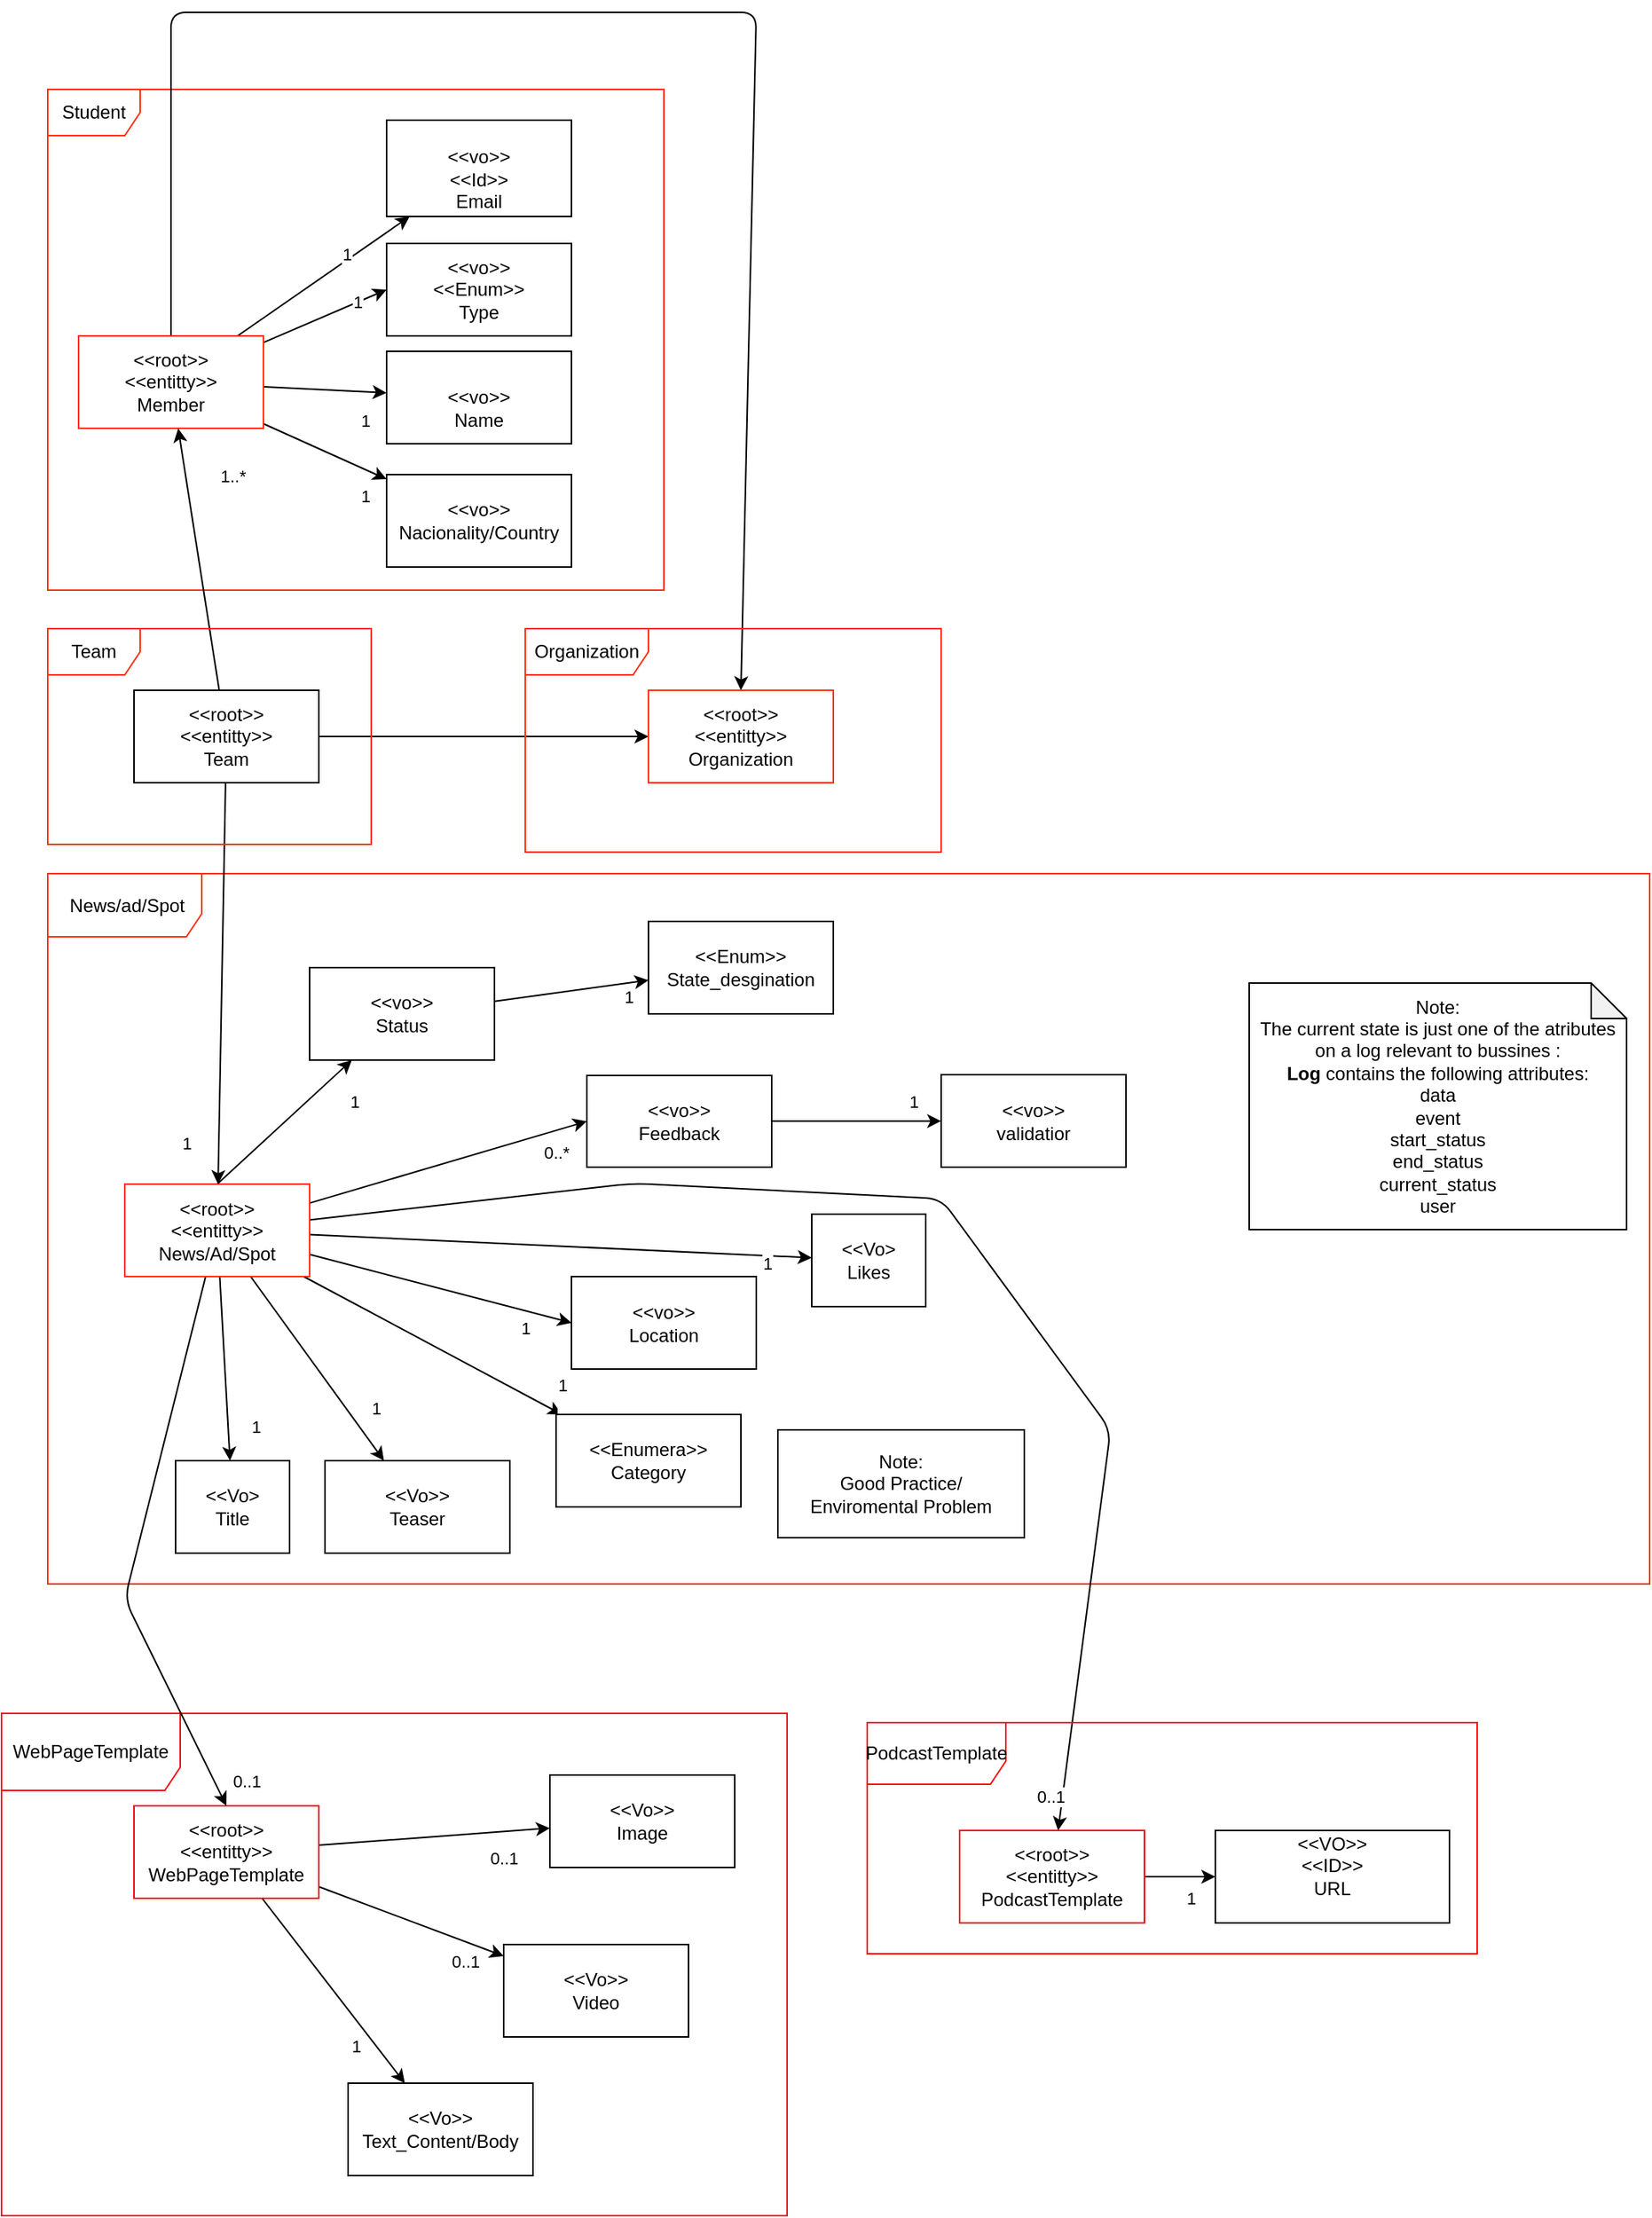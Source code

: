 <mxfile>
    <diagram id="D3sRz6WudV78egM3DdaS" name="Page-1">
        <mxGraphModel dx="1175" dy="755" grid="1" gridSize="10" guides="1" tooltips="1" connect="1" arrows="1" fold="1" page="1" pageScale="1" pageWidth="827" pageHeight="1169" background="#ffffff" math="0" shadow="0">
            <root>
                <mxCell id="0"/>
                <mxCell id="1" parent="0"/>
                <mxCell id="30" value="" style="edgeStyle=none;html=1;" parent="1" source="31" target="29" edge="1">
                    <mxGeometry relative="1" as="geometry">
                        <mxPoint x="210" y="1341.0" as="sourcePoint"/>
                    </mxGeometry>
                </mxCell>
                <mxCell id="99" value="1" style="edgeLabel;html=1;align=center;verticalAlign=middle;resizable=0;points=[];" parent="30" vertex="1" connectable="0">
                    <mxGeometry x="0.651" y="-3" relative="1" as="geometry">
                        <mxPoint x="4" y="5" as="offset"/>
                    </mxGeometry>
                </mxCell>
                <mxCell id="32" value="" style="edgeStyle=none;html=1;exitX=0.5;exitY=0;exitDx=0;exitDy=0;" parent="1" source="69" target="31" edge="1">
                    <mxGeometry relative="1" as="geometry">
                        <mxPoint x="210" y="1312.636" as="sourcePoint"/>
                    </mxGeometry>
                </mxCell>
                <mxCell id="33" value="1" style="edgeLabel;html=1;align=center;verticalAlign=middle;resizable=0;points=[];" parent="32" vertex="1" connectable="0">
                    <mxGeometry x="0.608" y="2" relative="1" as="geometry">
                        <mxPoint x="20" y="12" as="offset"/>
                    </mxGeometry>
                </mxCell>
                <mxCell id="29" value="&lt;div&gt;&amp;lt;&amp;lt;Enum&amp;gt;&amp;gt;&lt;/div&gt;State_desgination" style="whiteSpace=wrap;html=1;rounded=0;" parent="1" vertex="1">
                    <mxGeometry x="450" y="1240" width="120" height="60" as="geometry"/>
                </mxCell>
                <mxCell id="187" value="1" style="edgeStyle=none;html=1;" parent="1" source="192" target="191" edge="1">
                    <mxGeometry x="0.676" y="13" relative="1" as="geometry">
                        <mxPoint x="420" y="1250" as="targetPoint"/>
                        <mxPoint as="offset"/>
                    </mxGeometry>
                </mxCell>
                <mxCell id="190" value="" style="edgeStyle=none;html=1;entryX=0;entryY=0.5;entryDx=0;entryDy=0;" parent="1" source="69" target="192" edge="1">
                    <mxGeometry relative="1" as="geometry">
                        <mxPoint x="380" y="1293.75" as="targetPoint"/>
                    </mxGeometry>
                </mxCell>
                <mxCell id="239" value="0..*" style="edgeLabel;html=1;align=center;verticalAlign=middle;resizable=0;points=[];" parent="190" vertex="1" connectable="0">
                    <mxGeometry x="0.876" y="-3" relative="1" as="geometry">
                        <mxPoint x="-10" y="14" as="offset"/>
                    </mxGeometry>
                </mxCell>
                <mxCell id="31" value="&amp;lt;&amp;lt;vo&amp;gt;&amp;gt;&lt;div&gt;Status&lt;/div&gt;" style="whiteSpace=wrap;html=1;rounded=0;" parent="1" vertex="1">
                    <mxGeometry x="230" y="1270" width="120" height="60" as="geometry"/>
                </mxCell>
                <mxCell id="54" value="" style="edgeStyle=none;html=1;" parent="1" source="47" target="53" edge="1">
                    <mxGeometry relative="1" as="geometry"/>
                </mxCell>
                <mxCell id="130" value="1" style="edgeLabel;html=1;align=center;verticalAlign=middle;resizable=0;points=[];" parent="54" vertex="1" connectable="0">
                    <mxGeometry x="0.404" y="-5" relative="1" as="geometry">
                        <mxPoint x="-1" y="8" as="offset"/>
                    </mxGeometry>
                </mxCell>
                <mxCell id="56" value="" style="edgeStyle=none;html=1;" parent="1" source="47" target="55" edge="1">
                    <mxGeometry relative="1" as="geometry"/>
                </mxCell>
                <mxCell id="108" value="0..1" style="edgeLabel;html=1;align=center;verticalAlign=middle;resizable=0;points=[];" parent="56" vertex="1" connectable="0">
                    <mxGeometry x="0.601" relative="1" as="geometry">
                        <mxPoint y="17" as="offset"/>
                    </mxGeometry>
                </mxCell>
                <mxCell id="61" value="" style="edgeStyle=none;html=1;" parent="1" source="47" target="60" edge="1">
                    <mxGeometry relative="1" as="geometry"/>
                </mxCell>
                <mxCell id="103" value="0..1" style="edgeLabel;html=1;align=center;verticalAlign=middle;resizable=0;points=[];" parent="61" vertex="1" connectable="0">
                    <mxGeometry x="0.711" y="-1" relative="1" as="geometry">
                        <mxPoint x="-7" y="9" as="offset"/>
                    </mxGeometry>
                </mxCell>
                <mxCell id="47" value="&amp;lt;&amp;lt;root&amp;gt;&amp;gt;&lt;div&gt;&amp;lt;&amp;lt;entitty&amp;gt;&amp;gt;&lt;/div&gt;&lt;div&gt;WebPageTemplate&lt;/div&gt;" style="rounded=0;whiteSpace=wrap;html=1;strokeColor=light-dark(#fb0404, #ededed);" parent="1" vertex="1">
                    <mxGeometry x="116" y="1814" width="120" height="60" as="geometry"/>
                </mxCell>
                <mxCell id="53" value="&amp;lt;&amp;lt;Vo&amp;gt;&amp;gt;&lt;div&gt;Text_Content/Body&lt;/div&gt;" style="whiteSpace=wrap;html=1;rounded=0;" parent="1" vertex="1">
                    <mxGeometry x="255" y="1994" width="120" height="60" as="geometry"/>
                </mxCell>
                <mxCell id="55" value="&amp;lt;&amp;lt;Vo&amp;gt;&amp;gt;&lt;div&gt;Image&lt;/div&gt;" style="whiteSpace=wrap;html=1;rounded=0;" parent="1" vertex="1">
                    <mxGeometry x="386" y="1794" width="120" height="60" as="geometry"/>
                </mxCell>
                <mxCell id="58" value="WebPageTemplate" style="shape=umlFrame;whiteSpace=wrap;html=1;pointerEvents=0;strokeColor=light-dark(#ff0a0a, #ededed);width=116;height=50;" parent="1" vertex="1">
                    <mxGeometry x="30" y="1754" width="510" height="326" as="geometry"/>
                </mxCell>
                <mxCell id="59" value="Student" style="shape=umlFrame;whiteSpace=wrap;html=1;pointerEvents=0;strokeColor=#FF300D;" parent="1" vertex="1">
                    <mxGeometry x="60" y="700" width="400" height="325" as="geometry"/>
                </mxCell>
                <mxCell id="60" value="&amp;lt;&amp;lt;Vo&amp;gt;&amp;gt;&lt;div&gt;Video&lt;/div&gt;" style="whiteSpace=wrap;html=1;strokeColor=light-dark(#000000,#EDEDED);rounded=0;" parent="1" vertex="1">
                    <mxGeometry x="356" y="1904" width="120" height="60" as="geometry"/>
                </mxCell>
                <mxCell id="65" value="Note: &lt;br&gt;The current state is just one of the atributes on a log relevant to bussines :&lt;br&gt;&lt;b&gt;Log&lt;/b&gt; contains the following attributes:&lt;div&gt;data&lt;/div&gt;&lt;div&gt;event&lt;/div&gt;&lt;div&gt;start_status&lt;/div&gt;&lt;div&gt;end_status&lt;/div&gt;&lt;div&gt;current_status&lt;/div&gt;&lt;div&gt;user&lt;/div&gt;" style="shape=note;whiteSpace=wrap;html=1;backgroundOutline=1;darkOpacity=0.05;size=23;" parent="1" vertex="1">
                    <mxGeometry x="840" y="1280" width="245" height="160" as="geometry"/>
                </mxCell>
                <mxCell id="67" value="&amp;nbsp;News/ad/Spot" style="shape=umlFrame;whiteSpace=wrap;html=1;pointerEvents=0;strokeColor=#FF300D;width=100;height=41;" parent="1" vertex="1">
                    <mxGeometry x="60" y="1209" width="1040" height="461" as="geometry"/>
                </mxCell>
                <mxCell id="181" style="edgeStyle=none;html=1;entryX=0.5;entryY=0;entryDx=0;entryDy=0;" parent="1" source="69" target="47" edge="1">
                    <mxGeometry relative="1" as="geometry">
                        <mxPoint x="141.616" y="1480" as="sourcePoint"/>
                        <mxPoint x="200" y="1770" as="targetPoint"/>
                        <Array as="points">
                            <mxPoint x="110" y="1680"/>
                        </Array>
                    </mxGeometry>
                </mxCell>
                <mxCell id="182" value="0..1" style="edgeLabel;html=1;align=center;verticalAlign=middle;resizable=0;points=[];" parent="181" vertex="1" connectable="0">
                    <mxGeometry x="0.766" y="-1" relative="1" as="geometry">
                        <mxPoint x="33" y="22" as="offset"/>
                    </mxGeometry>
                </mxCell>
                <mxCell id="183" style="edgeStyle=none;html=1;" parent="1" source="69" target="94" edge="1">
                    <mxGeometry relative="1" as="geometry">
                        <Array as="points">
                            <mxPoint x="440" y="1410"/>
                            <mxPoint x="640" y="1420"/>
                            <mxPoint x="750" y="1570"/>
                        </Array>
                    </mxGeometry>
                </mxCell>
                <mxCell id="185" value="0..1" style="edgeLabel;html=1;align=center;verticalAlign=middle;resizable=0;points=[];" parent="183" vertex="1" connectable="0">
                    <mxGeometry x="0.915" y="-2" relative="1" as="geometry">
                        <mxPoint x="-8" y="14" as="offset"/>
                    </mxGeometry>
                </mxCell>
                <mxCell id="209" value="1&lt;div&gt;&lt;br&gt;&lt;/div&gt;" style="edgeStyle=none;html=1;" parent="1" source="69" target="208" edge="1">
                    <mxGeometry x="0.941" y="11" relative="1" as="geometry">
                        <mxPoint as="offset"/>
                    </mxGeometry>
                </mxCell>
                <mxCell id="223" value="1" style="edgeStyle=none;html=1;" parent="1" source="69" target="222" edge="1">
                    <mxGeometry x="0.589" y="16" relative="1" as="geometry">
                        <mxPoint as="offset"/>
                    </mxGeometry>
                </mxCell>
                <mxCell id="224" style="edgeStyle=none;html=1;" parent="1" source="69" target="221" edge="1">
                    <mxGeometry relative="1" as="geometry"/>
                </mxCell>
                <mxCell id="225" value="1" style="edgeLabel;html=1;align=center;verticalAlign=middle;resizable=0;points=[];" parent="224" vertex="1" connectable="0">
                    <mxGeometry x="0.371" y="-2" relative="1" as="geometry">
                        <mxPoint x="21" y="15" as="offset"/>
                    </mxGeometry>
                </mxCell>
                <mxCell id="235" style="edgeStyle=none;html=1;entryX=0;entryY=0.5;entryDx=0;entryDy=0;" parent="1" source="69" target="234" edge="1">
                    <mxGeometry relative="1" as="geometry"/>
                </mxCell>
                <mxCell id="236" value="1" style="edgeLabel;html=1;align=center;verticalAlign=middle;resizable=0;points=[];" parent="235" vertex="1" connectable="0">
                    <mxGeometry x="0.664" y="-1" relative="1" as="geometry">
                        <mxPoint x="-1" y="10" as="offset"/>
                    </mxGeometry>
                </mxCell>
                <mxCell id="243" style="edgeStyle=none;html=1;" parent="1" source="69" target="242" edge="1">
                    <mxGeometry relative="1" as="geometry"/>
                </mxCell>
                <mxCell id="244" value="1" style="edgeLabel;html=1;align=center;verticalAlign=middle;resizable=0;points=[];" parent="243" vertex="1" connectable="0">
                    <mxGeometry x="0.818" y="-5" relative="1" as="geometry">
                        <mxPoint x="1" as="offset"/>
                    </mxGeometry>
                </mxCell>
                <mxCell id="69" value="&amp;lt;&amp;lt;root&amp;gt;&amp;gt;&lt;div&gt;&amp;lt;&amp;lt;entitty&amp;gt;&amp;gt;&lt;/div&gt;&lt;div&gt;News/Ad/Spot&lt;/div&gt;" style="rounded=0;whiteSpace=wrap;html=1;strokeColor=#FF300D;" parent="1" vertex="1">
                    <mxGeometry x="110" y="1410.5" width="120" height="60" as="geometry"/>
                </mxCell>
                <mxCell id="211" value="" style="edgeStyle=none;html=1;" parent="1" source="70" target="210" edge="1">
                    <mxGeometry relative="1" as="geometry"/>
                </mxCell>
                <mxCell id="212" value="1" style="edgeLabel;html=1;align=center;verticalAlign=middle;resizable=0;points=[];" parent="211" vertex="1" connectable="0">
                    <mxGeometry x="0.088" y="1" relative="1" as="geometry">
                        <mxPoint x="22" y="21" as="offset"/>
                    </mxGeometry>
                </mxCell>
                <mxCell id="230" style="edgeStyle=none;html=1;" parent="1" source="70" target="229" edge="1">
                    <mxGeometry relative="1" as="geometry"/>
                </mxCell>
                <mxCell id="231" value="1&lt;div&gt;&lt;br&gt;&lt;/div&gt;" style="edgeLabel;html=1;align=center;verticalAlign=middle;resizable=0;points=[];" parent="230" vertex="1" connectable="0">
                    <mxGeometry x="0.107" y="-1" relative="1" as="geometry">
                        <mxPoint x="22" y="33" as="offset"/>
                    </mxGeometry>
                </mxCell>
                <mxCell id="255" style="edgeStyle=none;html=1;entryX=0.5;entryY=0;entryDx=0;entryDy=0;" parent="1" source="70" target="218" edge="1">
                    <mxGeometry relative="1" as="geometry">
                        <Array as="points">
                            <mxPoint x="140" y="650"/>
                            <mxPoint x="410" y="650"/>
                            <mxPoint x="520" y="650"/>
                        </Array>
                    </mxGeometry>
                </mxCell>
                <mxCell id="257" style="edgeStyle=none;html=1;entryX=0;entryY=0.5;entryDx=0;entryDy=0;" parent="1" source="70" target="256" edge="1">
                    <mxGeometry relative="1" as="geometry"/>
                </mxCell>
                <mxCell id="259" value="1" style="edgeLabel;html=1;align=center;verticalAlign=middle;resizable=0;points=[];" parent="257" vertex="1" connectable="0">
                    <mxGeometry x="0.533" y="1" relative="1" as="geometry">
                        <mxPoint y="1" as="offset"/>
                    </mxGeometry>
                </mxCell>
                <mxCell id="261" style="edgeStyle=none;html=1;" parent="1" source="70" target="260" edge="1">
                    <mxGeometry relative="1" as="geometry"/>
                </mxCell>
                <mxCell id="263" value="1&lt;div&gt;&lt;br&gt;&lt;/div&gt;" style="edgeLabel;html=1;align=center;verticalAlign=middle;resizable=0;points=[];" parent="261" vertex="1" connectable="0">
                    <mxGeometry x="0.237" y="-2" relative="1" as="geometry">
                        <mxPoint as="offset"/>
                    </mxGeometry>
                </mxCell>
                <mxCell id="70" value="&amp;lt;&amp;lt;root&amp;gt;&amp;gt;&lt;div&gt;&amp;lt;&amp;lt;entitty&amp;gt;&amp;gt;&lt;/div&gt;&lt;div&gt;Member&lt;/div&gt;" style="rounded=0;whiteSpace=wrap;html=1;strokeColor=#FF300D;" parent="1" vertex="1">
                    <mxGeometry x="80" y="860" width="120" height="60" as="geometry"/>
                </mxCell>
                <mxCell id="115" style="edgeStyle=none;html=1;" parent="1" source="85" target="70" edge="1">
                    <mxGeometry relative="1" as="geometry"/>
                </mxCell>
                <mxCell id="118" value="1..*" style="edgeLabel;html=1;align=center;verticalAlign=middle;resizable=0;points=[];" parent="115" vertex="1" connectable="0">
                    <mxGeometry x="0.592" y="-2" relative="1" as="geometry">
                        <mxPoint x="28" y="-4" as="offset"/>
                    </mxGeometry>
                </mxCell>
                <mxCell id="116" style="edgeStyle=none;html=1;entryX=0;entryY=0.5;entryDx=0;entryDy=0;" parent="1" source="85" target="218" edge="1">
                    <mxGeometry relative="1" as="geometry">
                        <Array as="points"/>
                        <mxPoint x="683.5" y="1150" as="targetPoint"/>
                    </mxGeometry>
                </mxCell>
                <mxCell id="135" style="edgeStyle=none;html=1;" parent="1" source="85" target="69" edge="1">
                    <mxGeometry relative="1" as="geometry"/>
                </mxCell>
                <mxCell id="136" value="1" style="edgeLabel;html=1;align=center;verticalAlign=middle;resizable=0;points=[];" parent="135" vertex="1" connectable="0">
                    <mxGeometry x="0.668" relative="1" as="geometry">
                        <mxPoint x="-22" y="16" as="offset"/>
                    </mxGeometry>
                </mxCell>
                <mxCell id="85" value="&lt;span style=&quot;color: rgb(0, 0, 0);&quot;&gt;&amp;lt;&amp;lt;root&amp;gt;&amp;gt;&lt;/span&gt;&lt;div style=&quot;scrollbar-color: light-dark(#e2e2e2, #4b4b4b)&lt;br/&gt;&#x9;&#x9;&#x9;&#x9;&#x9;light-dark(#fbfbfb, var(--dark-panel-color));&quot;&gt;&amp;lt;&amp;lt;entitty&amp;gt;&amp;gt;&lt;/div&gt;&lt;div style=&quot;scrollbar-color: light-dark(#e2e2e2, #4b4b4b)&lt;br/&gt;&#x9;&#x9;&#x9;&#x9;&#x9;light-dark(#fbfbfb, var(--dark-panel-color));&quot;&gt;Team&lt;/div&gt;" style="whiteSpace=wrap;html=1;rounded=0;" parent="1" vertex="1">
                    <mxGeometry x="116" y="1090" width="120" height="60" as="geometry"/>
                </mxCell>
                <mxCell id="93" value="PodcastTemplate" style="shape=umlFrame;whiteSpace=wrap;html=1;pointerEvents=0;strokeColor=light-dark(#ff0a0a, #ededed);width=90;height=40;" parent="1" vertex="1">
                    <mxGeometry x="592" y="1760" width="396" height="150" as="geometry"/>
                </mxCell>
                <mxCell id="163" style="edgeStyle=none;html=1;" parent="1" source="94" target="162" edge="1">
                    <mxGeometry relative="1" as="geometry"/>
                </mxCell>
                <mxCell id="170" value="1" style="edgeLabel;html=1;align=center;verticalAlign=middle;resizable=0;points=[];" parent="163" vertex="1" connectable="0">
                    <mxGeometry x="0.53" y="-2" relative="1" as="geometry">
                        <mxPoint x="-5" y="12" as="offset"/>
                    </mxGeometry>
                </mxCell>
                <mxCell id="94" value="&amp;lt;&amp;lt;root&amp;gt;&amp;gt;&lt;div&gt;&amp;lt;&amp;lt;entitty&amp;gt;&amp;gt;&lt;/div&gt;&lt;div&gt;PodcastTemplate&lt;/div&gt;" style="rounded=0;whiteSpace=wrap;html=1;strokeColor=light-dark(#fb0404, #ededed);" parent="1" vertex="1">
                    <mxGeometry x="652" y="1830" width="120" height="60" as="geometry"/>
                </mxCell>
                <mxCell id="162" value="&amp;lt;&amp;lt;VO&amp;gt;&amp;gt;&lt;div&gt;&amp;lt;&amp;lt;ID&amp;gt;&amp;gt;&lt;/div&gt;&lt;div&gt;URL&lt;/div&gt;&lt;div&gt;&lt;br&gt;&lt;/div&gt;" style="whiteSpace=wrap;html=1;rounded=0;" parent="1" vertex="1">
                    <mxGeometry x="818" y="1830" width="152" height="60" as="geometry"/>
                </mxCell>
                <mxCell id="191" value="&amp;lt;&amp;lt;vo&amp;gt;&amp;gt;&lt;div&gt;validatior&lt;/div&gt;" style="whiteSpace=wrap;html=1;rounded=0;" parent="1" vertex="1">
                    <mxGeometry x="640" y="1339.5" width="120" height="60" as="geometry"/>
                </mxCell>
                <mxCell id="192" value="&amp;lt;&amp;lt;vo&amp;gt;&amp;gt;&lt;div&gt;Feedback&lt;/div&gt;" style="whiteSpace=wrap;html=1;rounded=0;" parent="1" vertex="1">
                    <mxGeometry x="410" y="1340" width="120" height="59.5" as="geometry"/>
                </mxCell>
                <mxCell id="202" value="Team" style="shape=umlFrame;whiteSpace=wrap;html=1;pointerEvents=0;strokeColor=#FF300D;" parent="1" vertex="1">
                    <mxGeometry x="60" y="1050" width="210" height="140" as="geometry"/>
                </mxCell>
                <mxCell id="208" value="&amp;lt;&amp;lt;Enumera&amp;gt;&amp;gt;&lt;div&gt;Category&lt;/div&gt;" style="whiteSpace=wrap;html=1;strokeColor=light-dark(#000000,#EDEDED);rounded=0;" parent="1" vertex="1">
                    <mxGeometry x="390" y="1560" width="120" height="60" as="geometry"/>
                </mxCell>
                <mxCell id="210" value="&lt;br&gt;&lt;div&gt;&lt;span style=&quot;background-color: transparent;&quot;&gt;&amp;lt;&amp;lt;vo&amp;gt;&amp;gt;&lt;/span&gt;&lt;/div&gt;&lt;div&gt;Name&lt;/div&gt;" style="rounded=0;whiteSpace=wrap;html=1;strokeColor=#000000;" parent="1" vertex="1">
                    <mxGeometry x="280" y="870" width="120" height="60" as="geometry"/>
                </mxCell>
                <mxCell id="217" value="Organization" style="shape=umlFrame;whiteSpace=wrap;html=1;pointerEvents=0;strokeColor=#FF300D;width=80;height=30;" parent="1" vertex="1">
                    <mxGeometry x="370" y="1050" width="270" height="145" as="geometry"/>
                </mxCell>
                <mxCell id="218" value="&amp;lt;&amp;lt;root&amp;gt;&amp;gt;&lt;div&gt;&amp;lt;&amp;lt;entitty&amp;gt;&amp;gt;&lt;/div&gt;&lt;div&gt;Organization&lt;/div&gt;" style="rounded=0;whiteSpace=wrap;html=1;strokeColor=#FF300D;" parent="1" vertex="1">
                    <mxGeometry x="450" y="1090" width="120" height="60" as="geometry"/>
                </mxCell>
                <mxCell id="221" value="&amp;lt;&amp;lt;Vo&amp;gt;&lt;div&gt;Title&lt;/div&gt;" style="whiteSpace=wrap;html=1;strokeColor=light-dark(#000000,#EDEDED);rounded=0;" parent="1" vertex="1">
                    <mxGeometry x="143" y="1590" width="74" height="60" as="geometry"/>
                </mxCell>
                <mxCell id="222" value="&amp;lt;&amp;lt;Vo&amp;gt;&amp;gt;&lt;div&gt;Teaser&lt;/div&gt;" style="whiteSpace=wrap;html=1;strokeColor=light-dark(#000000,#EDEDED);rounded=0;" parent="1" vertex="1">
                    <mxGeometry x="240" y="1590" width="120" height="60" as="geometry"/>
                </mxCell>
                <mxCell id="228" value="Note:&lt;div&gt;&lt;span style=&quot;color: rgb(0, 0, 0);&quot;&gt;Good Practice/&lt;/span&gt;&lt;div&gt;&lt;span style=&quot;background-color: transparent;&quot;&gt;Enviromental Problem&lt;/span&gt;&lt;/div&gt;&lt;/div&gt;" style="shape=note;whiteSpace=wrap;html=1;backgroundOutline=1;darkOpacity=0.05;size=0;" parent="1" vertex="1">
                    <mxGeometry x="534" y="1570" width="160" height="70" as="geometry"/>
                </mxCell>
                <mxCell id="229" value="&lt;div&gt;&lt;span style=&quot;background-color: transparent;&quot;&gt;&amp;lt;&amp;lt;vo&amp;gt;&amp;gt;&lt;/span&gt;&lt;/div&gt;&lt;div&gt;Nacionality/Country&lt;/div&gt;" style="rounded=0;whiteSpace=wrap;html=1;strokeColor=#000000;" parent="1" vertex="1">
                    <mxGeometry x="280" y="950" width="120" height="60" as="geometry"/>
                </mxCell>
                <mxCell id="234" value="&lt;div&gt;&amp;lt;&amp;lt;vo&amp;gt;&amp;gt;&lt;/div&gt;&lt;div&gt;Location&lt;/div&gt;" style="whiteSpace=wrap;html=1;rounded=0;" parent="1" vertex="1">
                    <mxGeometry x="400" y="1470.5" width="120" height="60" as="geometry"/>
                </mxCell>
                <mxCell id="242" value="&amp;lt;&amp;lt;Vo&amp;gt;&lt;div&gt;Likes&lt;/div&gt;" style="whiteSpace=wrap;html=1;strokeColor=light-dark(#000000,#EDEDED);rounded=0;" parent="1" vertex="1">
                    <mxGeometry x="556" y="1430" width="74" height="60" as="geometry"/>
                </mxCell>
                <mxCell id="256" value="&lt;div&gt;&lt;span style=&quot;background-color: transparent;&quot;&gt;&amp;lt;&amp;lt;vo&amp;gt;&amp;gt;&lt;/span&gt;&lt;/div&gt;&lt;div&gt;&amp;lt;&amp;lt;Enum&amp;gt;&amp;gt;&lt;/div&gt;&lt;div&gt;Type&lt;/div&gt;" style="rounded=0;whiteSpace=wrap;html=1;strokeColor=#000000;" parent="1" vertex="1">
                    <mxGeometry x="280" y="800" width="120" height="60" as="geometry"/>
                </mxCell>
                <mxCell id="260" value="&lt;br&gt;&lt;div&gt;&lt;span style=&quot;background-color: transparent;&quot;&gt;&amp;lt;&amp;lt;vo&amp;gt;&amp;gt;&lt;/span&gt;&lt;/div&gt;&lt;div&gt;&lt;span style=&quot;background-color: transparent;&quot;&gt;&amp;lt;&amp;lt;Id&amp;gt;&amp;gt;&lt;/span&gt;&lt;/div&gt;&lt;div&gt;Email&lt;/div&gt;" style="rounded=0;whiteSpace=wrap;html=1;strokeColor=#000000;" parent="1" vertex="1">
                    <mxGeometry x="280" y="720" width="120" height="62.5" as="geometry"/>
                </mxCell>
            </root>
        </mxGraphModel>
    </diagram>
</mxfile>